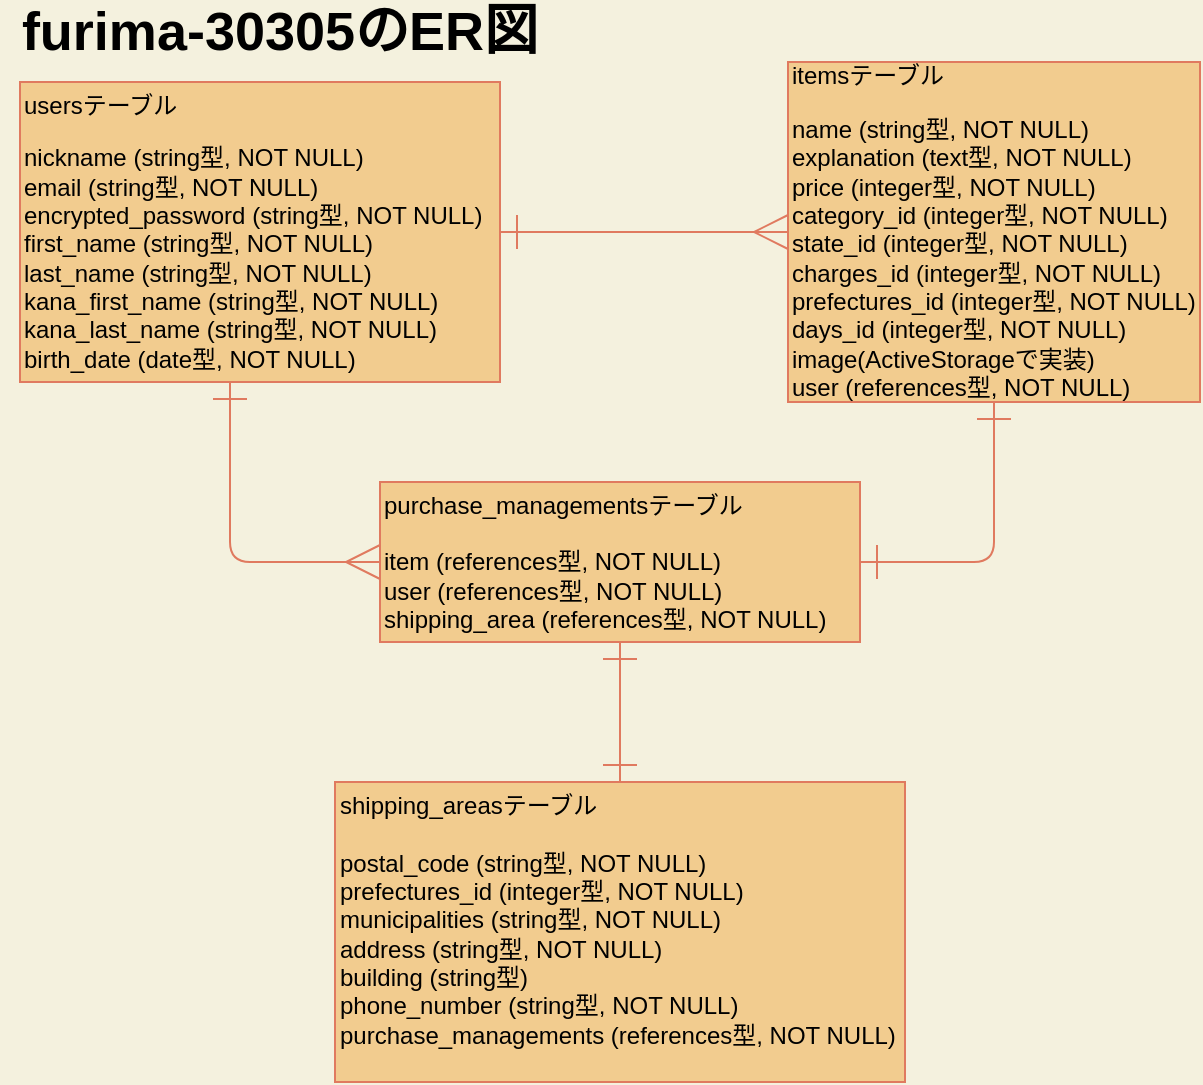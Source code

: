 <mxfile version="13.10.0" type="embed">
    <diagram id="McMUi0i85mTlR5102VOO" name="ページ1">
        <mxGraphModel dx="524" dy="1717" grid="1" gridSize="10" guides="1" tooltips="1" connect="1" arrows="1" fold="1" page="1" pageScale="1" pageWidth="827" pageHeight="1169" background="#F4F1DE" math="0" shadow="0">
            <root>
                <mxCell id="0"/>
                <mxCell id="1" parent="0"/>
                <mxCell id="2" value="&lt;b&gt;&lt;font style=&quot;font-size: 27px&quot;&gt;furima-30305のER図&lt;/font&gt;&lt;/b&gt;" style="text;html=1;strokeColor=none;fillColor=none;align=center;verticalAlign=middle;whiteSpace=wrap;rounded=0;fontColor=#000000;" parent="1" vertex="1">
                    <mxGeometry x="20" width="280" height="30" as="geometry"/>
                </mxCell>
                <mxCell id="22" style="edgeStyle=orthogonalEdgeStyle;rounded=1;orthogonalLoop=1;jettySize=auto;html=1;entryX=0;entryY=0.5;entryDx=0;entryDy=0;strokeColor=#E07A5F;fillColor=#F2CC8F;fontColor=#393C56;endArrow=ERmany;endFill=0;startArrow=ERone;startFill=0;endSize=15;startSize=15;" edge="1" parent="1" target="19">
                    <mxGeometry relative="1" as="geometry">
                        <mxPoint x="135" y="190" as="sourcePoint"/>
                        <Array as="points">
                            <mxPoint x="135" y="280"/>
                        </Array>
                    </mxGeometry>
                </mxCell>
                <mxCell id="23" style="edgeStyle=orthogonalEdgeStyle;rounded=1;orthogonalLoop=1;jettySize=auto;html=1;entryX=0;entryY=0.5;entryDx=0;entryDy=0;startArrow=ERone;startFill=0;startSize=15;endArrow=ERmany;endFill=0;endSize=15;strokeColor=#E07A5F;fillColor=#F2CC8F;fontColor=#393C56;" edge="1" parent="1" source="4" target="6">
                    <mxGeometry relative="1" as="geometry"/>
                </mxCell>
                <mxCell id="4" value="&lt;pre&gt;&lt;span style=&quot;color: rgb(0 , 0 , 0)&quot;&gt;&lt;font face=&quot;Helvetica&quot;&gt;usersテーブル&lt;/font&gt;&lt;/span&gt;&lt;/pre&gt;&lt;pre&gt;&lt;font face=&quot;Helvetica&quot;&gt;&lt;span style=&quot;color: rgb(0 , 0 , 0)&quot;&gt;nickname (string型, NOT NULL)&lt;br&gt;&lt;/span&gt;&lt;span style=&quot;color: rgb(0 , 0 , 0)&quot;&gt;email&amp;nbsp;(string型, NOT NULL)&lt;br&gt;&lt;/span&gt;&lt;/font&gt;&lt;font color=&quot;#000000&quot; face=&quot;Helvetica&quot;&gt;encrypted_password&lt;/font&gt;&lt;font face=&quot;Helvetica&quot;&gt;&lt;span style=&quot;color: rgb(0 , 0 , 0)&quot;&gt;&amp;nbsp;(string型, NOT NULL)&lt;br&gt;&lt;/span&gt;&lt;span style=&quot;color: rgb(0 , 0 , 0)&quot;&gt;first_name (string型, NOT NULL)&lt;br&gt;&lt;/span&gt;&lt;span style=&quot;color: rgb(0 , 0 , 0)&quot;&gt;last_name (string型, NOT NULL)&lt;br&gt;&lt;/span&gt;&lt;span style=&quot;color: rgb(0 , 0 , 0)&quot;&gt;kana_first_name (string型, NOT NULL)&lt;br&gt;&lt;/span&gt;&lt;span style=&quot;color: rgb(0 , 0 , 0)&quot;&gt;kana_last_name (string型, NOT NULL)&lt;br&gt;&lt;/span&gt;&lt;span style=&quot;color: rgb(0 , 0 , 0)&quot;&gt;birth_date (date型, NOT NULL)&lt;/span&gt;&lt;/font&gt;&lt;br&gt;&lt;/pre&gt;&lt;blockquote style=&quot;border: none ; margin: 0px 0px 0px 40px ; padding: 0px&quot;&gt;&lt;/blockquote&gt;&lt;blockquote style=&quot;border: none ; margin: 0px 0px 0px 40px ; padding: 0px&quot;&gt;&lt;/blockquote&gt;&lt;blockquote style=&quot;border: none ; margin: 0px 0px 0px 40px ; padding: 0px&quot;&gt;&lt;/blockquote&gt;&lt;blockquote style=&quot;border: none ; margin: 0px 0px 0px 40px ; padding: 0px&quot;&gt;&lt;/blockquote&gt;" style="rounded=0;whiteSpace=wrap;html=1;align=left;fillColor=#F2CC8F;strokeColor=#E07A5F;fontColor=#393C56;" parent="1" vertex="1">
                    <mxGeometry x="30" y="40" width="240" height="150" as="geometry"/>
                </mxCell>
                <mxCell id="29" style="edgeStyle=orthogonalEdgeStyle;rounded=1;orthogonalLoop=1;jettySize=auto;html=1;exitX=0.5;exitY=1;exitDx=0;exitDy=0;entryX=1;entryY=0.5;entryDx=0;entryDy=0;startArrow=ERone;startFill=0;startSize=15;endArrow=ERone;endFill=0;endSize=15;strokeColor=#E07A5F;fillColor=#F2CC8F;fontColor=#393C56;" edge="1" parent="1" source="6" target="19">
                    <mxGeometry relative="1" as="geometry">
                        <Array as="points">
                            <mxPoint x="517" y="280"/>
                        </Array>
                    </mxGeometry>
                </mxCell>
                <mxCell id="6" value="&lt;pre&gt;&lt;span style=&quot;color: rgb(0 , 0 , 0)&quot;&gt;&lt;font face=&quot;Helvetica&quot;&gt;itemsテーブル&lt;/font&gt;&lt;/span&gt;&lt;/pre&gt;&lt;pre&gt;&lt;font face=&quot;Helvetica&quot;&gt;&lt;span style=&quot;color: rgb(0 , 0 , 0)&quot;&gt;name (string型, NOT NULL)&lt;br&gt;&lt;/span&gt;&lt;span style=&quot;color: rgb(0 , 0 , 0)&quot;&gt;explanation (text型, NOT NULL)&lt;br&gt;&lt;/span&gt;&lt;span style=&quot;color: rgb(0 , 0 , 0)&quot;&gt;price (integer型, NOT NULL)&lt;br&gt;&lt;/span&gt;&lt;span style=&quot;color: rgb(0 , 0 , 0)&quot;&gt;category_id (integer型, NOT NULL)&lt;br&gt;&lt;/span&gt;&lt;span style=&quot;color: rgb(0 , 0 , 0)&quot;&gt;state_id (integer型, NOT NULL)&lt;br&gt;&lt;/span&gt;&lt;span style=&quot;color: rgb(0 , 0 , 0)&quot;&gt;charges_id (integer型, NOT NULL)&lt;br&gt;&lt;/span&gt;&lt;font color=&quot;#000000&quot;&gt;prefectures_id&lt;/font&gt;&lt;span style=&quot;color: rgb(0 , 0 , 0)&quot;&gt; (integer型, NOT NULL)&lt;br&gt;&lt;/span&gt;&lt;span style=&quot;color: rgb(0 , 0 , 0)&quot;&gt;days_id (integer型, NOT NULL)&lt;br&gt;&lt;/span&gt;&lt;span style=&quot;color: rgb(0 , 0 , 0)&quot;&gt;image(ActiveStorageで実装&lt;/span&gt;&lt;span style=&quot;color: rgb(0 , 0 , 0)&quot;&gt;)&lt;br&gt;&lt;/span&gt;&lt;font color=&quot;#000000&quot;&gt;user (references型, NOT NULL)&lt;/font&gt;&lt;/font&gt;&lt;/pre&gt;&lt;p style=&quot;line-height: 18px&quot;&gt;&lt;/p&gt;&lt;p&gt;&lt;/p&gt;" style="rounded=0;whiteSpace=wrap;html=1;align=left;fillColor=#F2CC8F;strokeColor=#E07A5F;fontColor=#393C56;" parent="1" vertex="1">
                    <mxGeometry x="414" y="30" width="206" height="170" as="geometry"/>
                </mxCell>
                <mxCell id="11" value="&lt;span style=&quot;color: rgb(0 , 0 , 0)&quot;&gt;shipping_areasテーブル&lt;br&gt;&lt;/span&gt;&lt;br&gt;&lt;span style=&quot;color: rgb(0 , 0 , 0)&quot;&gt;postal_code (string型, NOT NULL)&lt;/span&gt;&lt;br&gt;&lt;span style=&quot;color: rgb(0 , 0 , 0)&quot;&gt;prefectures_id (integer型, NOT NULL)&lt;/span&gt;&lt;br&gt;&lt;span style=&quot;color: rgb(0 , 0 , 0)&quot;&gt;municipalities (string型, NOT NULL)&lt;/span&gt;&lt;br&gt;&lt;span style=&quot;color: rgb(0 , 0 , 0)&quot;&gt;address (string型, NOT NULL)&lt;/span&gt;&lt;br&gt;&lt;span style=&quot;color: rgb(0 , 0 , 0)&quot;&gt;building (string型)&lt;/span&gt;&lt;br&gt;&lt;font face=&quot;Helvetica&quot; style=&quot;color: rgb(0 , 0 , 0)&quot;&gt;phone_number (&lt;/font&gt;&lt;font face=&quot;Helvetica&quot; style=&quot;color: rgb(0 , 0 , 0)&quot;&gt;string型, NOT NULL)&lt;/font&gt;&lt;br&gt;&lt;font color=&quot;#000000&quot;&gt;purchase_managements&lt;span&gt;&amp;nbsp;(references型, NOT NULL)&lt;/span&gt;&lt;/font&gt;&lt;div style=&quot;font-weight: normal ; font-size: 12px ; line-height: 18px&quot;&gt;&lt;p&gt;&lt;/p&gt;&lt;p&gt;&lt;/p&gt;&lt;/div&gt;" style="rounded=0;whiteSpace=wrap;html=1;align=left;fillColor=#F2CC8F;strokeColor=#E07A5F;fontColor=#393C56;" parent="1" vertex="1">
                    <mxGeometry x="187.5" y="390" width="285" height="150" as="geometry"/>
                </mxCell>
                <mxCell id="30" style="edgeStyle=orthogonalEdgeStyle;rounded=1;orthogonalLoop=1;jettySize=auto;html=1;exitX=0.5;exitY=1;exitDx=0;exitDy=0;startArrow=ERone;startFill=0;startSize=15;endArrow=ERone;endFill=0;endSize=15;strokeColor=#E07A5F;fillColor=#F2CC8F;fontColor=#393C56;" edge="1" parent="1" source="19" target="11">
                    <mxGeometry relative="1" as="geometry"/>
                </mxCell>
                <mxCell id="19" value="&lt;div&gt;&lt;span&gt;purchase_managementsテーブル&lt;/span&gt;&lt;/div&gt;&lt;div&gt;&lt;span&gt;&lt;br&gt;&lt;/span&gt;&lt;/div&gt;&lt;div&gt;&lt;span&gt;item (references型, NOT NULL)&lt;/span&gt;&lt;/div&gt;&lt;div&gt;&lt;span&gt;user (references型, NOT NULL)&lt;/span&gt;&lt;/div&gt;&lt;div&gt;&lt;span&gt;shipping_area (references型, NOT NULL)&lt;/span&gt;&lt;/div&gt;" style="rounded=0;whiteSpace=wrap;html=1;sketch=0;strokeColor=#E07A5F;fillColor=#F2CC8F;fontColor=#000000;align=left;" vertex="1" parent="1">
                    <mxGeometry x="210" y="240" width="240" height="80" as="geometry"/>
                </mxCell>
            </root>
        </mxGraphModel>
    </diagram>
</mxfile>